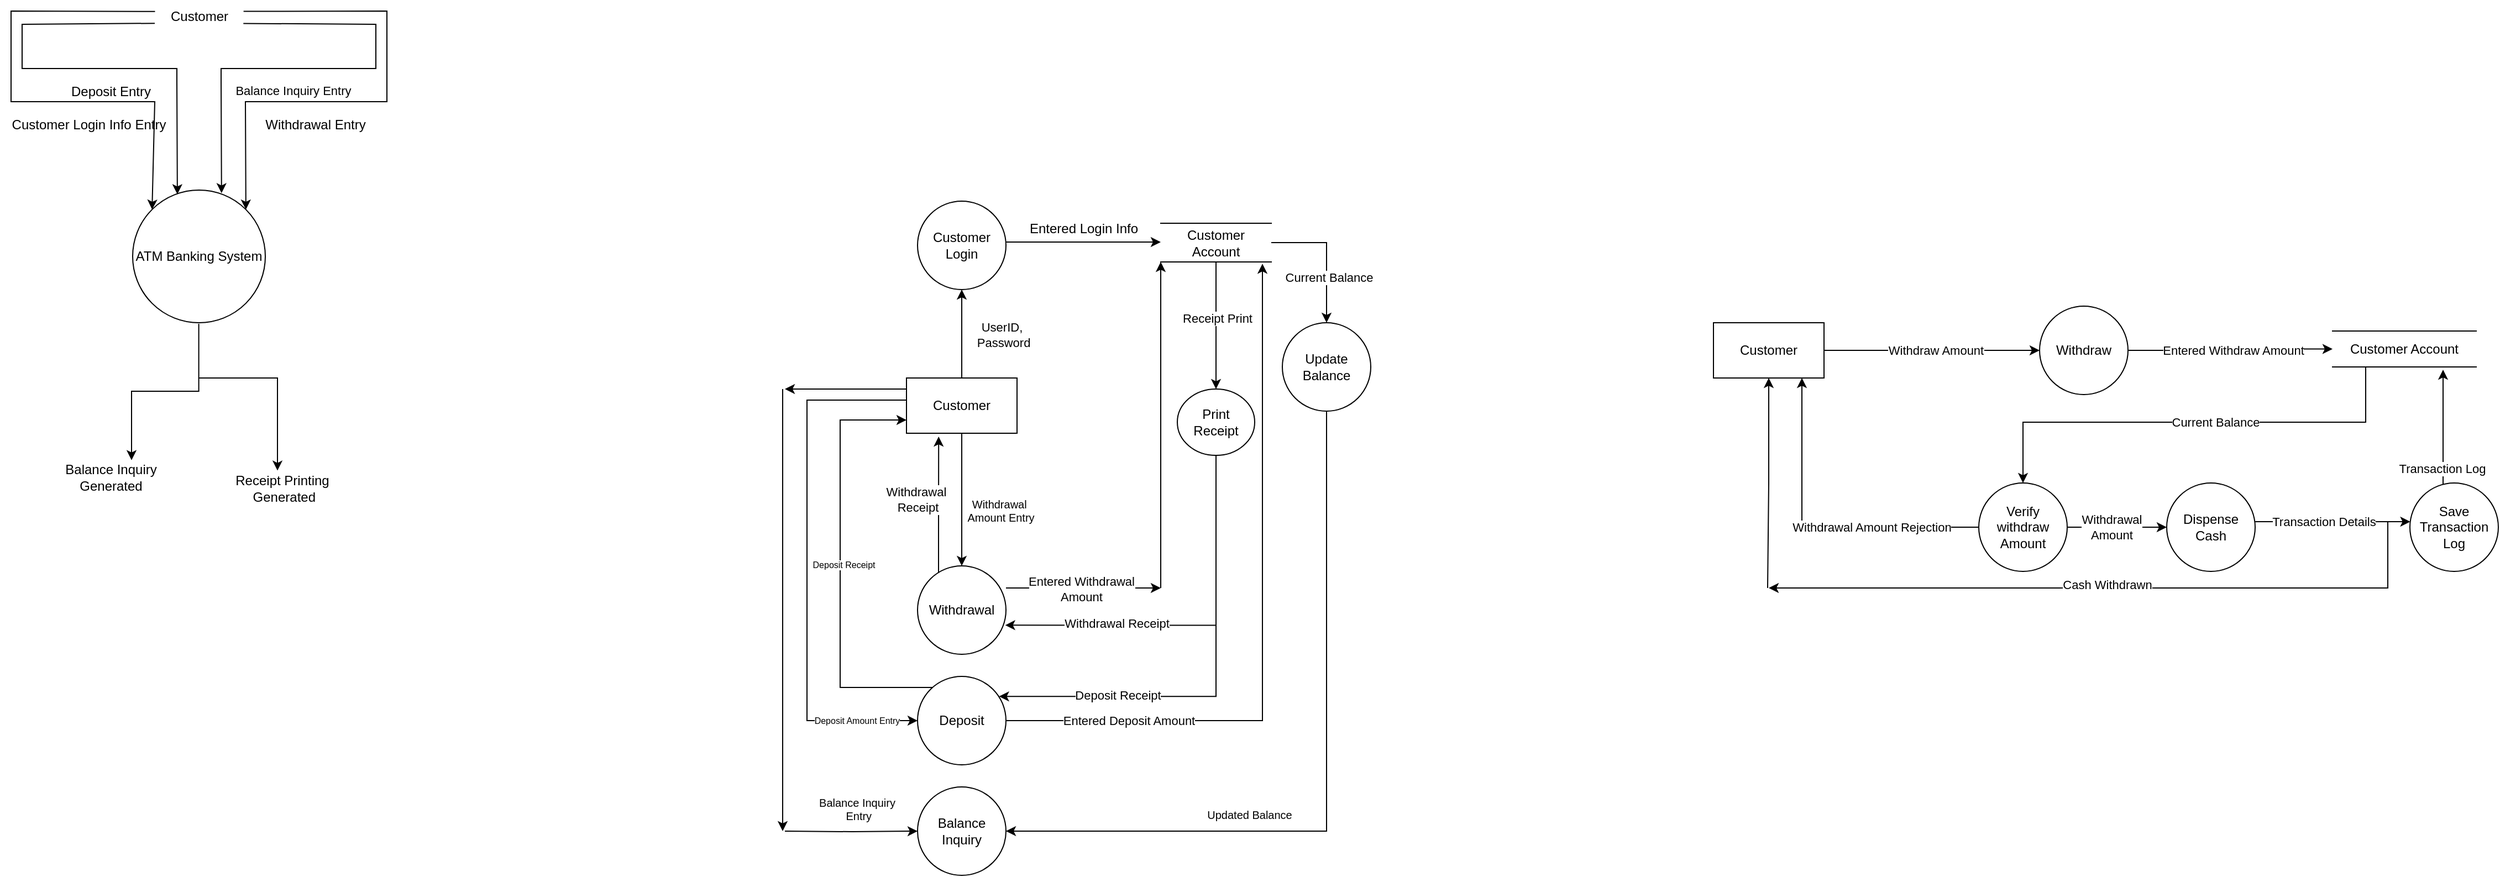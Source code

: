 <mxfile version="28.2.3">
  <diagram name="Page-1" id="qvTr1vF118DOHinBbYNL">
    <mxGraphModel dx="752" dy="445" grid="1" gridSize="10" guides="1" tooltips="1" connect="1" arrows="1" fold="1" page="1" pageScale="1" pageWidth="850" pageHeight="1100" math="0" shadow="0">
      <root>
        <mxCell id="0" />
        <mxCell id="1" parent="0" />
        <mxCell id="keLqlVbvUYa2Wpqa0oZm-11" style="edgeStyle=orthogonalEdgeStyle;rounded=0;orthogonalLoop=1;jettySize=auto;html=1;entryX=0.459;entryY=0.01;entryDx=0;entryDy=0;entryPerimeter=0;" edge="1" parent="1">
          <mxGeometry relative="1" as="geometry">
            <mxPoint x="531.65" y="493.8" as="targetPoint" />
            <mxPoint x="460" y="410" as="sourcePoint" />
            <Array as="points">
              <mxPoint x="531" y="410" />
              <mxPoint x="531" y="494" />
            </Array>
          </mxGeometry>
        </mxCell>
        <mxCell id="fmIVvGYkrV_x8N7QvULs-1" value="ATM Banking System" style="shape=ellipse;html=1;dashed=0;whiteSpace=wrap;aspect=fixed;perimeter=ellipsePerimeter;" parent="1" vertex="1">
          <mxGeometry x="400" y="240" width="120" height="120" as="geometry" />
        </mxCell>
        <mxCell id="keLqlVbvUYa2Wpqa0oZm-3" value="" style="endArrow=classic;html=1;rounded=0;entryX=0;entryY=0;entryDx=0;entryDy=0;exitX=0.003;exitY=0.345;exitDx=0;exitDy=0;exitPerimeter=0;" edge="1" parent="1" source="keLqlVbvUYa2Wpqa0oZm-21" target="fmIVvGYkrV_x8N7QvULs-1">
          <mxGeometry width="50" height="50" relative="1" as="geometry">
            <mxPoint x="420" y="79" as="sourcePoint" />
            <mxPoint x="400" y="170" as="targetPoint" />
            <Array as="points">
              <mxPoint x="290" y="78" />
              <mxPoint x="290" y="160" />
              <mxPoint x="420" y="160" />
            </Array>
          </mxGeometry>
        </mxCell>
        <mxCell id="keLqlVbvUYa2Wpqa0oZm-4" value="Customer Login Info Entry" style="text;html=1;align=center;verticalAlign=middle;resizable=0;points=[];autosize=1;strokeColor=none;fillColor=none;" vertex="1" parent="1">
          <mxGeometry x="280" y="166" width="160" height="30" as="geometry" />
        </mxCell>
        <mxCell id="keLqlVbvUYa2Wpqa0oZm-5" value="" style="endArrow=classic;html=1;rounded=0;entryX=1;entryY=0;entryDx=0;entryDy=0;exitX=1.004;exitY=0.342;exitDx=0;exitDy=0;exitPerimeter=0;" edge="1" parent="1" source="keLqlVbvUYa2Wpqa0oZm-21" target="fmIVvGYkrV_x8N7QvULs-1">
          <mxGeometry width="50" height="50" relative="1" as="geometry">
            <mxPoint x="510.4" y="78.25" as="sourcePoint" />
            <mxPoint x="500" y="250" as="targetPoint" />
            <Array as="points">
              <mxPoint x="630" y="78" />
              <mxPoint x="630" y="160" />
              <mxPoint x="570" y="160" />
              <mxPoint x="502" y="160" />
            </Array>
          </mxGeometry>
        </mxCell>
        <mxCell id="keLqlVbvUYa2Wpqa0oZm-6" value="Withdrawal Entry" style="text;html=1;align=center;verticalAlign=middle;resizable=0;points=[];autosize=1;strokeColor=none;fillColor=none;" vertex="1" parent="1">
          <mxGeometry x="510" y="166" width="110" height="30" as="geometry" />
        </mxCell>
        <mxCell id="keLqlVbvUYa2Wpqa0oZm-7" value="" style="endArrow=classic;html=1;rounded=0;entryX=0.337;entryY=0.031;entryDx=0;entryDy=0;entryPerimeter=0;exitX=0;exitY=0.703;exitDx=0;exitDy=0;exitPerimeter=0;" edge="1" parent="1" source="keLqlVbvUYa2Wpqa0oZm-21" target="fmIVvGYkrV_x8N7QvULs-1">
          <mxGeometry width="50" height="50" relative="1" as="geometry">
            <mxPoint x="409.5" y="89.1" as="sourcePoint" />
            <mxPoint x="440" y="220" as="targetPoint" />
            <Array as="points">
              <mxPoint x="300" y="90" />
              <mxPoint x="300" y="130" />
              <mxPoint x="440" y="130" />
              <mxPoint x="440" y="142" />
            </Array>
          </mxGeometry>
        </mxCell>
        <mxCell id="keLqlVbvUYa2Wpqa0oZm-8" value="" style="endArrow=classic;html=1;rounded=0;entryX=0.67;entryY=0.023;entryDx=0;entryDy=0;entryPerimeter=0;exitX=1.002;exitY=0.707;exitDx=0;exitDy=0;exitPerimeter=0;" edge="1" parent="1" source="keLqlVbvUYa2Wpqa0oZm-21" target="fmIVvGYkrV_x8N7QvULs-1">
          <mxGeometry width="50" height="50" relative="1" as="geometry">
            <mxPoint x="510.3" y="88.85" as="sourcePoint" />
            <mxPoint x="480" y="240" as="targetPoint" />
            <Array as="points">
              <mxPoint x="620" y="90" />
              <mxPoint x="620" y="130" />
              <mxPoint x="480" y="130" />
              <mxPoint x="480" y="142" />
            </Array>
          </mxGeometry>
        </mxCell>
        <mxCell id="keLqlVbvUYa2Wpqa0oZm-9" value="Balance Inquiry Entry" style="edgeLabel;html=1;align=center;verticalAlign=middle;resizable=0;points=[];" vertex="1" connectable="0" parent="keLqlVbvUYa2Wpqa0oZm-8">
          <mxGeometry x="-0.522" y="-2" relative="1" as="geometry">
            <mxPoint x="-54" y="58" as="offset" />
          </mxGeometry>
        </mxCell>
        <mxCell id="keLqlVbvUYa2Wpqa0oZm-10" value="Deposit Entry" style="text;html=1;align=center;verticalAlign=middle;resizable=0;points=[];autosize=1;strokeColor=none;fillColor=none;" vertex="1" parent="1">
          <mxGeometry x="330" y="136" width="100" height="30" as="geometry" />
        </mxCell>
        <mxCell id="keLqlVbvUYa2Wpqa0oZm-12" value="Receipt Printing&lt;div&gt;&amp;nbsp;Generated&lt;/div&gt;" style="text;html=1;align=center;verticalAlign=middle;resizable=0;points=[];autosize=1;strokeColor=none;fillColor=none;" vertex="1" parent="1">
          <mxGeometry x="480" y="490" width="110" height="40" as="geometry" />
        </mxCell>
        <mxCell id="keLqlVbvUYa2Wpqa0oZm-13" style="edgeStyle=orthogonalEdgeStyle;rounded=0;orthogonalLoop=1;jettySize=auto;html=1;exitX=0.34;exitY=0.975;exitDx=0;exitDy=0;exitPerimeter=0;entryX=0.5;entryY=0.009;entryDx=0;entryDy=0;entryPerimeter=0;" edge="1" parent="1">
          <mxGeometry relative="1" as="geometry">
            <mxPoint x="399" y="484.36" as="targetPoint" />
            <mxPoint x="459.8" y="361" as="sourcePoint" />
            <Array as="points">
              <mxPoint x="460" y="422" />
              <mxPoint x="399" y="422" />
            </Array>
          </mxGeometry>
        </mxCell>
        <mxCell id="keLqlVbvUYa2Wpqa0oZm-16" value="Balance Inquiry&lt;div&gt;Generated&lt;/div&gt;" style="text;html=1;align=center;verticalAlign=middle;resizable=0;points=[];autosize=1;strokeColor=none;fillColor=none;" vertex="1" parent="1">
          <mxGeometry x="325" y="480" width="110" height="40" as="geometry" />
        </mxCell>
        <mxCell id="keLqlVbvUYa2Wpqa0oZm-23" value="" style="edgeStyle=orthogonalEdgeStyle;rounded=0;orthogonalLoop=1;jettySize=auto;html=1;" edge="1" parent="1" source="keLqlVbvUYa2Wpqa0oZm-19" target="keLqlVbvUYa2Wpqa0oZm-22">
          <mxGeometry relative="1" as="geometry" />
        </mxCell>
        <mxCell id="keLqlVbvUYa2Wpqa0oZm-24" value="UserID,&lt;div&gt;&amp;nbsp;Password&lt;/div&gt;" style="edgeLabel;html=1;align=center;verticalAlign=middle;resizable=0;points=[];" vertex="1" connectable="0" parent="keLqlVbvUYa2Wpqa0oZm-23">
          <mxGeometry x="0.016" y="-3" relative="1" as="geometry">
            <mxPoint x="33" y="1" as="offset" />
          </mxGeometry>
        </mxCell>
        <mxCell id="keLqlVbvUYa2Wpqa0oZm-37" value="" style="edgeStyle=orthogonalEdgeStyle;rounded=0;orthogonalLoop=1;jettySize=auto;html=1;" edge="1" parent="1" source="keLqlVbvUYa2Wpqa0oZm-19" target="keLqlVbvUYa2Wpqa0oZm-26">
          <mxGeometry relative="1" as="geometry" />
        </mxCell>
        <mxCell id="keLqlVbvUYa2Wpqa0oZm-46" style="edgeStyle=orthogonalEdgeStyle;rounded=0;orthogonalLoop=1;jettySize=auto;html=1;" edge="1" parent="1">
          <mxGeometry relative="1" as="geometry">
            <mxPoint x="990" y="420" as="targetPoint" />
            <mxPoint x="1100" y="420" as="sourcePoint" />
          </mxGeometry>
        </mxCell>
        <mxCell id="keLqlVbvUYa2Wpqa0oZm-57" style="edgeStyle=orthogonalEdgeStyle;rounded=0;orthogonalLoop=1;jettySize=auto;html=1;entryX=0;entryY=0.5;entryDx=0;entryDy=0;exitX=0;exitY=0.75;exitDx=0;exitDy=0;" edge="1" parent="1" source="keLqlVbvUYa2Wpqa0oZm-19" target="keLqlVbvUYa2Wpqa0oZm-29">
          <mxGeometry relative="1" as="geometry">
            <Array as="points">
              <mxPoint x="1100" y="430" />
              <mxPoint x="1010" y="430" />
              <mxPoint x="1010" y="720" />
            </Array>
          </mxGeometry>
        </mxCell>
        <mxCell id="keLqlVbvUYa2Wpqa0oZm-75" value="Deposit Amount Entry" style="edgeLabel;html=1;align=center;verticalAlign=middle;resizable=0;points=[];fontSize=8;" vertex="1" connectable="0" parent="keLqlVbvUYa2Wpqa0oZm-57">
          <mxGeometry x="0.806" y="-1" relative="1" as="geometry">
            <mxPoint x="-7" y="-1" as="offset" />
          </mxGeometry>
        </mxCell>
        <mxCell id="keLqlVbvUYa2Wpqa0oZm-19" value="Customer" style="html=1;dashed=0;whiteSpace=wrap;" vertex="1" parent="1">
          <mxGeometry x="1100" y="410" width="100" height="50" as="geometry" />
        </mxCell>
        <mxCell id="keLqlVbvUYa2Wpqa0oZm-21" value="Customer" style="text;html=1;align=center;verticalAlign=middle;resizable=0;points=[];autosize=1;strokeColor=none;fillColor=none;" vertex="1" parent="1">
          <mxGeometry x="420" y="68" width="80" height="30" as="geometry" />
        </mxCell>
        <mxCell id="keLqlVbvUYa2Wpqa0oZm-33" style="edgeStyle=orthogonalEdgeStyle;rounded=0;orthogonalLoop=1;jettySize=auto;html=1;endArrow=classic;endFill=1;startArrow=none;startFill=0;" edge="1" parent="1" source="keLqlVbvUYa2Wpqa0oZm-22" target="keLqlVbvUYa2Wpqa0oZm-32">
          <mxGeometry relative="1" as="geometry">
            <Array as="points">
              <mxPoint x="1230" y="287" />
              <mxPoint x="1230" y="287" />
            </Array>
          </mxGeometry>
        </mxCell>
        <mxCell id="keLqlVbvUYa2Wpqa0oZm-22" value="Customer Login" style="ellipse;whiteSpace=wrap;html=1;dashed=0;" vertex="1" parent="1">
          <mxGeometry x="1110" y="250" width="80" height="80" as="geometry" />
        </mxCell>
        <mxCell id="keLqlVbvUYa2Wpqa0oZm-25" value="Balance Inquiry" style="ellipse;whiteSpace=wrap;html=1;dashed=0;" vertex="1" parent="1">
          <mxGeometry x="1110" y="780" width="80" height="80" as="geometry" />
        </mxCell>
        <mxCell id="keLqlVbvUYa2Wpqa0oZm-41" style="edgeStyle=orthogonalEdgeStyle;rounded=0;orthogonalLoop=1;jettySize=auto;html=1;" edge="1" parent="1">
          <mxGeometry relative="1" as="geometry">
            <mxPoint x="1330" y="600" as="targetPoint" />
            <mxPoint x="1190" y="600.0" as="sourcePoint" />
            <Array as="points">
              <mxPoint x="1330" y="600" />
            </Array>
          </mxGeometry>
        </mxCell>
        <mxCell id="keLqlVbvUYa2Wpqa0oZm-82" value="Entered Withdrawal&lt;div&gt;Amount&lt;/div&gt;" style="edgeLabel;html=1;align=center;verticalAlign=middle;resizable=0;points=[];" vertex="1" connectable="0" parent="keLqlVbvUYa2Wpqa0oZm-41">
          <mxGeometry x="-0.03" y="-1" relative="1" as="geometry">
            <mxPoint as="offset" />
          </mxGeometry>
        </mxCell>
        <mxCell id="keLqlVbvUYa2Wpqa0oZm-26" value="Withdrawal" style="ellipse;whiteSpace=wrap;html=1;dashed=0;" vertex="1" parent="1">
          <mxGeometry x="1110" y="580" width="80" height="80" as="geometry" />
        </mxCell>
        <mxCell id="keLqlVbvUYa2Wpqa0oZm-29" value="Deposit" style="ellipse;whiteSpace=wrap;html=1;dashed=0;" vertex="1" parent="1">
          <mxGeometry x="1110" y="680" width="80" height="80" as="geometry" />
        </mxCell>
        <mxCell id="keLqlVbvUYa2Wpqa0oZm-44" style="edgeStyle=orthogonalEdgeStyle;rounded=0;orthogonalLoop=1;jettySize=auto;html=1;endArrow=none;endFill=0;startArrow=classic;startFill=1;exitX=0;exitY=1;exitDx=0;exitDy=0;" edge="1" parent="1" source="keLqlVbvUYa2Wpqa0oZm-32">
          <mxGeometry relative="1" as="geometry">
            <mxPoint x="1330" y="600" as="targetPoint" />
            <mxPoint x="1344.13" y="305" as="sourcePoint" />
            <Array as="points">
              <mxPoint x="1330" y="600" />
            </Array>
          </mxGeometry>
        </mxCell>
        <mxCell id="keLqlVbvUYa2Wpqa0oZm-51" style="edgeStyle=orthogonalEdgeStyle;rounded=0;orthogonalLoop=1;jettySize=auto;html=1;entryX=1;entryY=0.5;entryDx=0;entryDy=0;exitX=0.5;exitY=1;exitDx=0;exitDy=0;" edge="1" parent="1" source="keLqlVbvUYa2Wpqa0oZm-55">
          <mxGeometry relative="1" as="geometry">
            <mxPoint x="1480" y="630.364" as="sourcePoint" />
            <mxPoint x="1190" y="820" as="targetPoint" />
            <Array as="points">
              <mxPoint x="1480" y="820" />
            </Array>
          </mxGeometry>
        </mxCell>
        <mxCell id="keLqlVbvUYa2Wpqa0oZm-56" style="edgeStyle=orthogonalEdgeStyle;rounded=0;orthogonalLoop=1;jettySize=auto;html=1;entryX=0.5;entryY=0;entryDx=0;entryDy=0;" edge="1" parent="1" source="keLqlVbvUYa2Wpqa0oZm-32" target="keLqlVbvUYa2Wpqa0oZm-55">
          <mxGeometry relative="1" as="geometry">
            <mxPoint x="1530" y="290" as="targetPoint" />
          </mxGeometry>
        </mxCell>
        <mxCell id="keLqlVbvUYa2Wpqa0oZm-86" value="Current Balance" style="edgeLabel;html=1;align=center;verticalAlign=middle;resizable=0;points=[];" vertex="1" connectable="0" parent="keLqlVbvUYa2Wpqa0oZm-56">
          <mxGeometry x="0.322" y="2" relative="1" as="geometry">
            <mxPoint as="offset" />
          </mxGeometry>
        </mxCell>
        <mxCell id="keLqlVbvUYa2Wpqa0oZm-65" value="" style="edgeStyle=orthogonalEdgeStyle;rounded=0;orthogonalLoop=1;jettySize=auto;html=1;" edge="1" parent="1" source="keLqlVbvUYa2Wpqa0oZm-32" target="keLqlVbvUYa2Wpqa0oZm-64">
          <mxGeometry relative="1" as="geometry" />
        </mxCell>
        <mxCell id="keLqlVbvUYa2Wpqa0oZm-83" value="Receipt Print" style="edgeLabel;html=1;align=center;verticalAlign=middle;resizable=0;points=[];" vertex="1" connectable="0" parent="keLqlVbvUYa2Wpqa0oZm-65">
          <mxGeometry x="-0.11" y="1" relative="1" as="geometry">
            <mxPoint as="offset" />
          </mxGeometry>
        </mxCell>
        <mxCell id="keLqlVbvUYa2Wpqa0oZm-32" value="Customer Account" style="html=1;dashed=0;whiteSpace=wrap;shape=partialRectangle;right=0;left=0;" vertex="1" parent="1">
          <mxGeometry x="1330" y="270" width="100" height="35" as="geometry" />
        </mxCell>
        <mxCell id="keLqlVbvUYa2Wpqa0oZm-35" value="Entered Login Info" style="text;html=1;align=center;verticalAlign=middle;resizable=0;points=[];autosize=1;strokeColor=none;fillColor=none;" vertex="1" parent="1">
          <mxGeometry x="1200" y="260" width="120" height="30" as="geometry" />
        </mxCell>
        <mxCell id="keLqlVbvUYa2Wpqa0oZm-38" value="Withdrawal&amp;nbsp;&lt;div&gt;Amount Entry&lt;/div&gt;" style="text;html=1;align=center;verticalAlign=middle;resizable=0;points=[];autosize=1;strokeColor=none;fillColor=none;fontSize=10;" vertex="1" parent="1">
          <mxGeometry x="1145" y="510" width="80" height="40" as="geometry" />
        </mxCell>
        <mxCell id="keLqlVbvUYa2Wpqa0oZm-48" style="edgeStyle=orthogonalEdgeStyle;rounded=0;orthogonalLoop=1;jettySize=auto;html=1;" edge="1" parent="1">
          <mxGeometry relative="1" as="geometry">
            <mxPoint x="988" y="820" as="targetPoint" />
            <mxPoint x="988" y="420" as="sourcePoint" />
          </mxGeometry>
        </mxCell>
        <mxCell id="keLqlVbvUYa2Wpqa0oZm-49" style="edgeStyle=orthogonalEdgeStyle;rounded=0;orthogonalLoop=1;jettySize=auto;html=1;entryX=0;entryY=0.5;entryDx=0;entryDy=0;" edge="1" parent="1" target="keLqlVbvUYa2Wpqa0oZm-25">
          <mxGeometry relative="1" as="geometry">
            <mxPoint x="1110.0" y="819.5" as="targetPoint" />
            <mxPoint x="990" y="820" as="sourcePoint" />
            <Array as="points" />
          </mxGeometry>
        </mxCell>
        <mxCell id="keLqlVbvUYa2Wpqa0oZm-52" value="Updated Balance" style="text;html=1;align=center;verticalAlign=middle;resizable=0;points=[];autosize=1;strokeColor=none;fillColor=none;fontSize=10;" vertex="1" parent="1">
          <mxGeometry x="1360" y="790" width="100" height="30" as="geometry" />
        </mxCell>
        <mxCell id="keLqlVbvUYa2Wpqa0oZm-53" value="Balance Inquiry&lt;div&gt;&amp;nbsp;&lt;span style=&quot;background-color: transparent; color: light-dark(rgb(0, 0, 0), rgb(255, 255, 255));&quot;&gt;Entry&lt;/span&gt;&lt;/div&gt;" style="text;html=1;align=center;verticalAlign=middle;resizable=0;points=[];autosize=1;strokeColor=none;fillColor=none;fontSize=10;" vertex="1" parent="1">
          <mxGeometry x="1010" y="780" width="90" height="40" as="geometry" />
        </mxCell>
        <mxCell id="keLqlVbvUYa2Wpqa0oZm-55" value="Update Balance" style="ellipse;whiteSpace=wrap;html=1;dashed=0;" vertex="1" parent="1">
          <mxGeometry x="1440" y="360" width="80" height="80" as="geometry" />
        </mxCell>
        <mxCell id="keLqlVbvUYa2Wpqa0oZm-60" style="edgeStyle=orthogonalEdgeStyle;rounded=0;orthogonalLoop=1;jettySize=auto;html=1;entryX=0.923;entryY=1.045;entryDx=0;entryDy=0;entryPerimeter=0;" edge="1" parent="1" source="keLqlVbvUYa2Wpqa0oZm-29" target="keLqlVbvUYa2Wpqa0oZm-32">
          <mxGeometry relative="1" as="geometry">
            <mxPoint x="1410" y="380" as="targetPoint" />
            <Array as="points">
              <mxPoint x="1422" y="720" />
              <mxPoint x="1422" y="306" />
            </Array>
          </mxGeometry>
        </mxCell>
        <mxCell id="keLqlVbvUYa2Wpqa0oZm-76" value="Entered Deposit Amount" style="edgeLabel;html=1;align=center;verticalAlign=middle;resizable=0;points=[];" vertex="1" connectable="0" parent="keLqlVbvUYa2Wpqa0oZm-60">
          <mxGeometry x="-0.602" y="1" relative="1" as="geometry">
            <mxPoint x="-18" y="1" as="offset" />
          </mxGeometry>
        </mxCell>
        <mxCell id="keLqlVbvUYa2Wpqa0oZm-64" value="Print Receipt" style="ellipse;whiteSpace=wrap;html=1;dashed=0;" vertex="1" parent="1">
          <mxGeometry x="1345" y="420" width="70" height="60" as="geometry" />
        </mxCell>
        <mxCell id="keLqlVbvUYa2Wpqa0oZm-66" style="edgeStyle=orthogonalEdgeStyle;rounded=0;orthogonalLoop=1;jettySize=auto;html=1;entryX=0.991;entryY=0.671;entryDx=0;entryDy=0;entryPerimeter=0;" edge="1" parent="1" source="keLqlVbvUYa2Wpqa0oZm-64" target="keLqlVbvUYa2Wpqa0oZm-26">
          <mxGeometry relative="1" as="geometry">
            <Array as="points">
              <mxPoint x="1380" y="634" />
            </Array>
          </mxGeometry>
        </mxCell>
        <mxCell id="keLqlVbvUYa2Wpqa0oZm-81" value="Withdrawal Receipt" style="edgeLabel;html=1;align=center;verticalAlign=middle;resizable=0;points=[];" vertex="1" connectable="0" parent="keLqlVbvUYa2Wpqa0oZm-66">
          <mxGeometry x="0.292" y="-2" relative="1" as="geometry">
            <mxPoint x="-21" as="offset" />
          </mxGeometry>
        </mxCell>
        <mxCell id="keLqlVbvUYa2Wpqa0oZm-67" style="edgeStyle=orthogonalEdgeStyle;rounded=0;orthogonalLoop=1;jettySize=auto;html=1;entryX=0.922;entryY=0.226;entryDx=0;entryDy=0;entryPerimeter=0;" edge="1" parent="1" target="keLqlVbvUYa2Wpqa0oZm-29">
          <mxGeometry relative="1" as="geometry">
            <mxPoint x="1380" y="630" as="sourcePoint" />
            <mxPoint x="1189" y="669" as="targetPoint" />
            <Array as="points">
              <mxPoint x="1380" y="630" />
              <mxPoint x="1380" y="698" />
            </Array>
          </mxGeometry>
        </mxCell>
        <mxCell id="keLqlVbvUYa2Wpqa0oZm-78" value="Deposit Receipt" style="edgeLabel;html=1;align=center;verticalAlign=middle;resizable=0;points=[];" vertex="1" connectable="0" parent="keLqlVbvUYa2Wpqa0oZm-67">
          <mxGeometry x="0.188" y="-3" relative="1" as="geometry">
            <mxPoint y="2" as="offset" />
          </mxGeometry>
        </mxCell>
        <mxCell id="keLqlVbvUYa2Wpqa0oZm-72" style="edgeStyle=orthogonalEdgeStyle;rounded=0;orthogonalLoop=1;jettySize=auto;html=1;entryX=0;entryY=0.75;entryDx=0;entryDy=0;" edge="1" parent="1" source="keLqlVbvUYa2Wpqa0oZm-29" target="keLqlVbvUYa2Wpqa0oZm-19">
          <mxGeometry relative="1" as="geometry">
            <mxPoint x="1070" y="470" as="targetPoint" />
            <Array as="points">
              <mxPoint x="1040" y="690" />
              <mxPoint x="1040" y="448" />
              <mxPoint x="1100" y="448" />
            </Array>
          </mxGeometry>
        </mxCell>
        <mxCell id="keLqlVbvUYa2Wpqa0oZm-74" value="Deposit Receipt" style="edgeLabel;html=1;align=center;verticalAlign=middle;resizable=0;points=[];fontSize=8;" vertex="1" connectable="0" parent="keLqlVbvUYa2Wpqa0oZm-72">
          <mxGeometry x="0.009" y="-3" relative="1" as="geometry">
            <mxPoint as="offset" />
          </mxGeometry>
        </mxCell>
        <mxCell id="keLqlVbvUYa2Wpqa0oZm-73" style="edgeStyle=orthogonalEdgeStyle;rounded=0;orthogonalLoop=1;jettySize=auto;html=1;entryX=0.291;entryY=1.06;entryDx=0;entryDy=0;entryPerimeter=0;" edge="1" parent="1" source="keLqlVbvUYa2Wpqa0oZm-26" target="keLqlVbvUYa2Wpqa0oZm-19">
          <mxGeometry relative="1" as="geometry">
            <Array as="points">
              <mxPoint x="1129" y="550" />
              <mxPoint x="1129" y="550" />
            </Array>
          </mxGeometry>
        </mxCell>
        <mxCell id="keLqlVbvUYa2Wpqa0oZm-84" value="Withdrawal&amp;nbsp;&lt;div&gt;Receipt&lt;/div&gt;" style="edgeLabel;html=1;align=center;verticalAlign=middle;resizable=0;points=[];" vertex="1" connectable="0" parent="keLqlVbvUYa2Wpqa0oZm-73">
          <mxGeometry x="0.119" y="2" relative="1" as="geometry">
            <mxPoint x="-17" y="3" as="offset" />
          </mxGeometry>
        </mxCell>
        <mxCell id="keLqlVbvUYa2Wpqa0oZm-91" value="" style="edgeStyle=orthogonalEdgeStyle;rounded=0;orthogonalLoop=1;jettySize=auto;html=1;" edge="1" parent="1" source="keLqlVbvUYa2Wpqa0oZm-89" target="keLqlVbvUYa2Wpqa0oZm-90">
          <mxGeometry relative="1" as="geometry" />
        </mxCell>
        <mxCell id="keLqlVbvUYa2Wpqa0oZm-93" value="Withdraw Amount" style="edgeLabel;html=1;align=center;verticalAlign=middle;resizable=0;points=[];" vertex="1" connectable="0" parent="keLqlVbvUYa2Wpqa0oZm-91">
          <mxGeometry x="0.164" relative="1" as="geometry">
            <mxPoint x="-13" as="offset" />
          </mxGeometry>
        </mxCell>
        <mxCell id="keLqlVbvUYa2Wpqa0oZm-122" style="edgeStyle=orthogonalEdgeStyle;rounded=0;orthogonalLoop=1;jettySize=auto;html=1;startArrow=classic;startFill=1;endArrow=none;endFill=0;" edge="1" parent="1" source="keLqlVbvUYa2Wpqa0oZm-89">
          <mxGeometry relative="1" as="geometry">
            <mxPoint x="1879" y="600" as="targetPoint" />
          </mxGeometry>
        </mxCell>
        <mxCell id="keLqlVbvUYa2Wpqa0oZm-89" value="Customer" style="html=1;dashed=0;whiteSpace=wrap;" vertex="1" parent="1">
          <mxGeometry x="1830" y="360" width="100" height="50" as="geometry" />
        </mxCell>
        <mxCell id="keLqlVbvUYa2Wpqa0oZm-101" style="edgeStyle=orthogonalEdgeStyle;rounded=0;orthogonalLoop=1;jettySize=auto;html=1;entryX=0;entryY=0.5;entryDx=0;entryDy=0;" edge="1" parent="1" source="keLqlVbvUYa2Wpqa0oZm-90" target="keLqlVbvUYa2Wpqa0oZm-94">
          <mxGeometry relative="1" as="geometry" />
        </mxCell>
        <mxCell id="keLqlVbvUYa2Wpqa0oZm-102" value="Entered Withdraw Amount" style="edgeLabel;html=1;align=center;verticalAlign=middle;resizable=0;points=[];" vertex="1" connectable="0" parent="keLqlVbvUYa2Wpqa0oZm-101">
          <mxGeometry x="0.028" y="-1" relative="1" as="geometry">
            <mxPoint as="offset" />
          </mxGeometry>
        </mxCell>
        <mxCell id="keLqlVbvUYa2Wpqa0oZm-90" value="Withdraw" style="ellipse;whiteSpace=wrap;html=1;dashed=0;" vertex="1" parent="1">
          <mxGeometry x="2125" y="345" width="80" height="80" as="geometry" />
        </mxCell>
        <mxCell id="keLqlVbvUYa2Wpqa0oZm-103" style="edgeStyle=orthogonalEdgeStyle;rounded=0;orthogonalLoop=1;jettySize=auto;html=1;entryX=0.5;entryY=0;entryDx=0;entryDy=0;" edge="1" parent="1" source="keLqlVbvUYa2Wpqa0oZm-94" target="keLqlVbvUYa2Wpqa0oZm-95">
          <mxGeometry relative="1" as="geometry">
            <Array as="points">
              <mxPoint x="2420" y="450" />
              <mxPoint x="2110" y="450" />
            </Array>
          </mxGeometry>
        </mxCell>
        <mxCell id="keLqlVbvUYa2Wpqa0oZm-105" value="Current Balance" style="edgeLabel;html=1;align=center;verticalAlign=middle;resizable=0;points=[];" vertex="1" connectable="0" parent="keLqlVbvUYa2Wpqa0oZm-103">
          <mxGeometry x="-0.103" relative="1" as="geometry">
            <mxPoint as="offset" />
          </mxGeometry>
        </mxCell>
        <mxCell id="keLqlVbvUYa2Wpqa0oZm-94" value="Customer Account" style="html=1;dashed=0;whiteSpace=wrap;shape=partialRectangle;right=0;left=0;" vertex="1" parent="1">
          <mxGeometry x="2390" y="367.5" width="130" height="32.5" as="geometry" />
        </mxCell>
        <mxCell id="keLqlVbvUYa2Wpqa0oZm-104" style="edgeStyle=orthogonalEdgeStyle;rounded=0;orthogonalLoop=1;jettySize=auto;html=1;" edge="1" parent="1" source="keLqlVbvUYa2Wpqa0oZm-95">
          <mxGeometry relative="1" as="geometry">
            <mxPoint x="1910" y="410" as="targetPoint" />
            <Array as="points">
              <mxPoint x="1910" y="545" />
              <mxPoint x="1910" y="410" />
            </Array>
          </mxGeometry>
        </mxCell>
        <mxCell id="keLqlVbvUYa2Wpqa0oZm-106" value="Withdrawal Amount Rejection" style="edgeLabel;html=1;align=center;verticalAlign=middle;resizable=0;points=[];" vertex="1" connectable="0" parent="keLqlVbvUYa2Wpqa0oZm-104">
          <mxGeometry x="-0.342" relative="1" as="geometry">
            <mxPoint as="offset" />
          </mxGeometry>
        </mxCell>
        <mxCell id="keLqlVbvUYa2Wpqa0oZm-108" value="" style="edgeStyle=orthogonalEdgeStyle;rounded=0;orthogonalLoop=1;jettySize=auto;html=1;" edge="1" parent="1" source="keLqlVbvUYa2Wpqa0oZm-95" target="keLqlVbvUYa2Wpqa0oZm-107">
          <mxGeometry relative="1" as="geometry" />
        </mxCell>
        <mxCell id="keLqlVbvUYa2Wpqa0oZm-116" value="Withdrawal&lt;br&gt;Amount" style="edgeLabel;html=1;align=center;verticalAlign=middle;resizable=0;points=[];" vertex="1" connectable="0" parent="keLqlVbvUYa2Wpqa0oZm-108">
          <mxGeometry x="-0.224" y="-1" relative="1" as="geometry">
            <mxPoint x="5" y="-1" as="offset" />
          </mxGeometry>
        </mxCell>
        <mxCell id="keLqlVbvUYa2Wpqa0oZm-95" value="Verify withdraw Amount" style="ellipse;whiteSpace=wrap;html=1;dashed=0;" vertex="1" parent="1">
          <mxGeometry x="2070" y="505" width="80" height="80" as="geometry" />
        </mxCell>
        <mxCell id="keLqlVbvUYa2Wpqa0oZm-112" value="" style="edgeStyle=orthogonalEdgeStyle;rounded=0;orthogonalLoop=1;jettySize=auto;html=1;" edge="1" parent="1" source="keLqlVbvUYa2Wpqa0oZm-107" target="keLqlVbvUYa2Wpqa0oZm-111">
          <mxGeometry relative="1" as="geometry">
            <Array as="points">
              <mxPoint x="2430" y="540" />
              <mxPoint x="2430" y="540" />
            </Array>
          </mxGeometry>
        </mxCell>
        <mxCell id="keLqlVbvUYa2Wpqa0oZm-115" value="Transaction Details" style="edgeLabel;html=1;align=center;verticalAlign=middle;resizable=0;points=[];" vertex="1" connectable="0" parent="keLqlVbvUYa2Wpqa0oZm-112">
          <mxGeometry x="-0.256" y="1" relative="1" as="geometry">
            <mxPoint x="10" y="1" as="offset" />
          </mxGeometry>
        </mxCell>
        <mxCell id="keLqlVbvUYa2Wpqa0oZm-107" value="Dispense&lt;div&gt;Cash&lt;/div&gt;" style="ellipse;whiteSpace=wrap;html=1;dashed=0;" vertex="1" parent="1">
          <mxGeometry x="2240" y="505" width="80" height="80" as="geometry" />
        </mxCell>
        <mxCell id="keLqlVbvUYa2Wpqa0oZm-113" style="edgeStyle=orthogonalEdgeStyle;rounded=0;orthogonalLoop=1;jettySize=auto;html=1;entryX=0.5;entryY=1;entryDx=0;entryDy=0;" edge="1" parent="1">
          <mxGeometry relative="1" as="geometry">
            <mxPoint x="2510" y="545" as="sourcePoint" />
            <mxPoint x="2490" y="402.5" as="targetPoint" />
            <Array as="points">
              <mxPoint x="2490" y="460" />
              <mxPoint x="2490" y="460" />
            </Array>
          </mxGeometry>
        </mxCell>
        <mxCell id="keLqlVbvUYa2Wpqa0oZm-114" value="Transaction Log" style="edgeLabel;html=1;align=center;verticalAlign=middle;resizable=0;points=[];" vertex="1" connectable="0" parent="keLqlVbvUYa2Wpqa0oZm-113">
          <mxGeometry x="-0.096" y="1" relative="1" as="geometry">
            <mxPoint as="offset" />
          </mxGeometry>
        </mxCell>
        <mxCell id="keLqlVbvUYa2Wpqa0oZm-111" value="Save Transaction Log" style="ellipse;whiteSpace=wrap;html=1;dashed=0;" vertex="1" parent="1">
          <mxGeometry x="2460" y="505" width="80" height="80" as="geometry" />
        </mxCell>
        <mxCell id="keLqlVbvUYa2Wpqa0oZm-123" style="edgeStyle=orthogonalEdgeStyle;rounded=0;orthogonalLoop=1;jettySize=auto;html=1;" edge="1" parent="1">
          <mxGeometry relative="1" as="geometry">
            <mxPoint x="1880" y="600" as="targetPoint" />
            <mxPoint x="2440" y="540" as="sourcePoint" />
            <Array as="points">
              <mxPoint x="2440" y="600" />
              <mxPoint x="1880" y="600" />
            </Array>
          </mxGeometry>
        </mxCell>
        <mxCell id="keLqlVbvUYa2Wpqa0oZm-124" value="Cash Withdrawn" style="edgeLabel;html=1;align=center;verticalAlign=middle;resizable=0;points=[];" vertex="1" connectable="0" parent="keLqlVbvUYa2Wpqa0oZm-123">
          <mxGeometry x="0.013" y="-3" relative="1" as="geometry">
            <mxPoint as="offset" />
          </mxGeometry>
        </mxCell>
      </root>
    </mxGraphModel>
  </diagram>
</mxfile>
